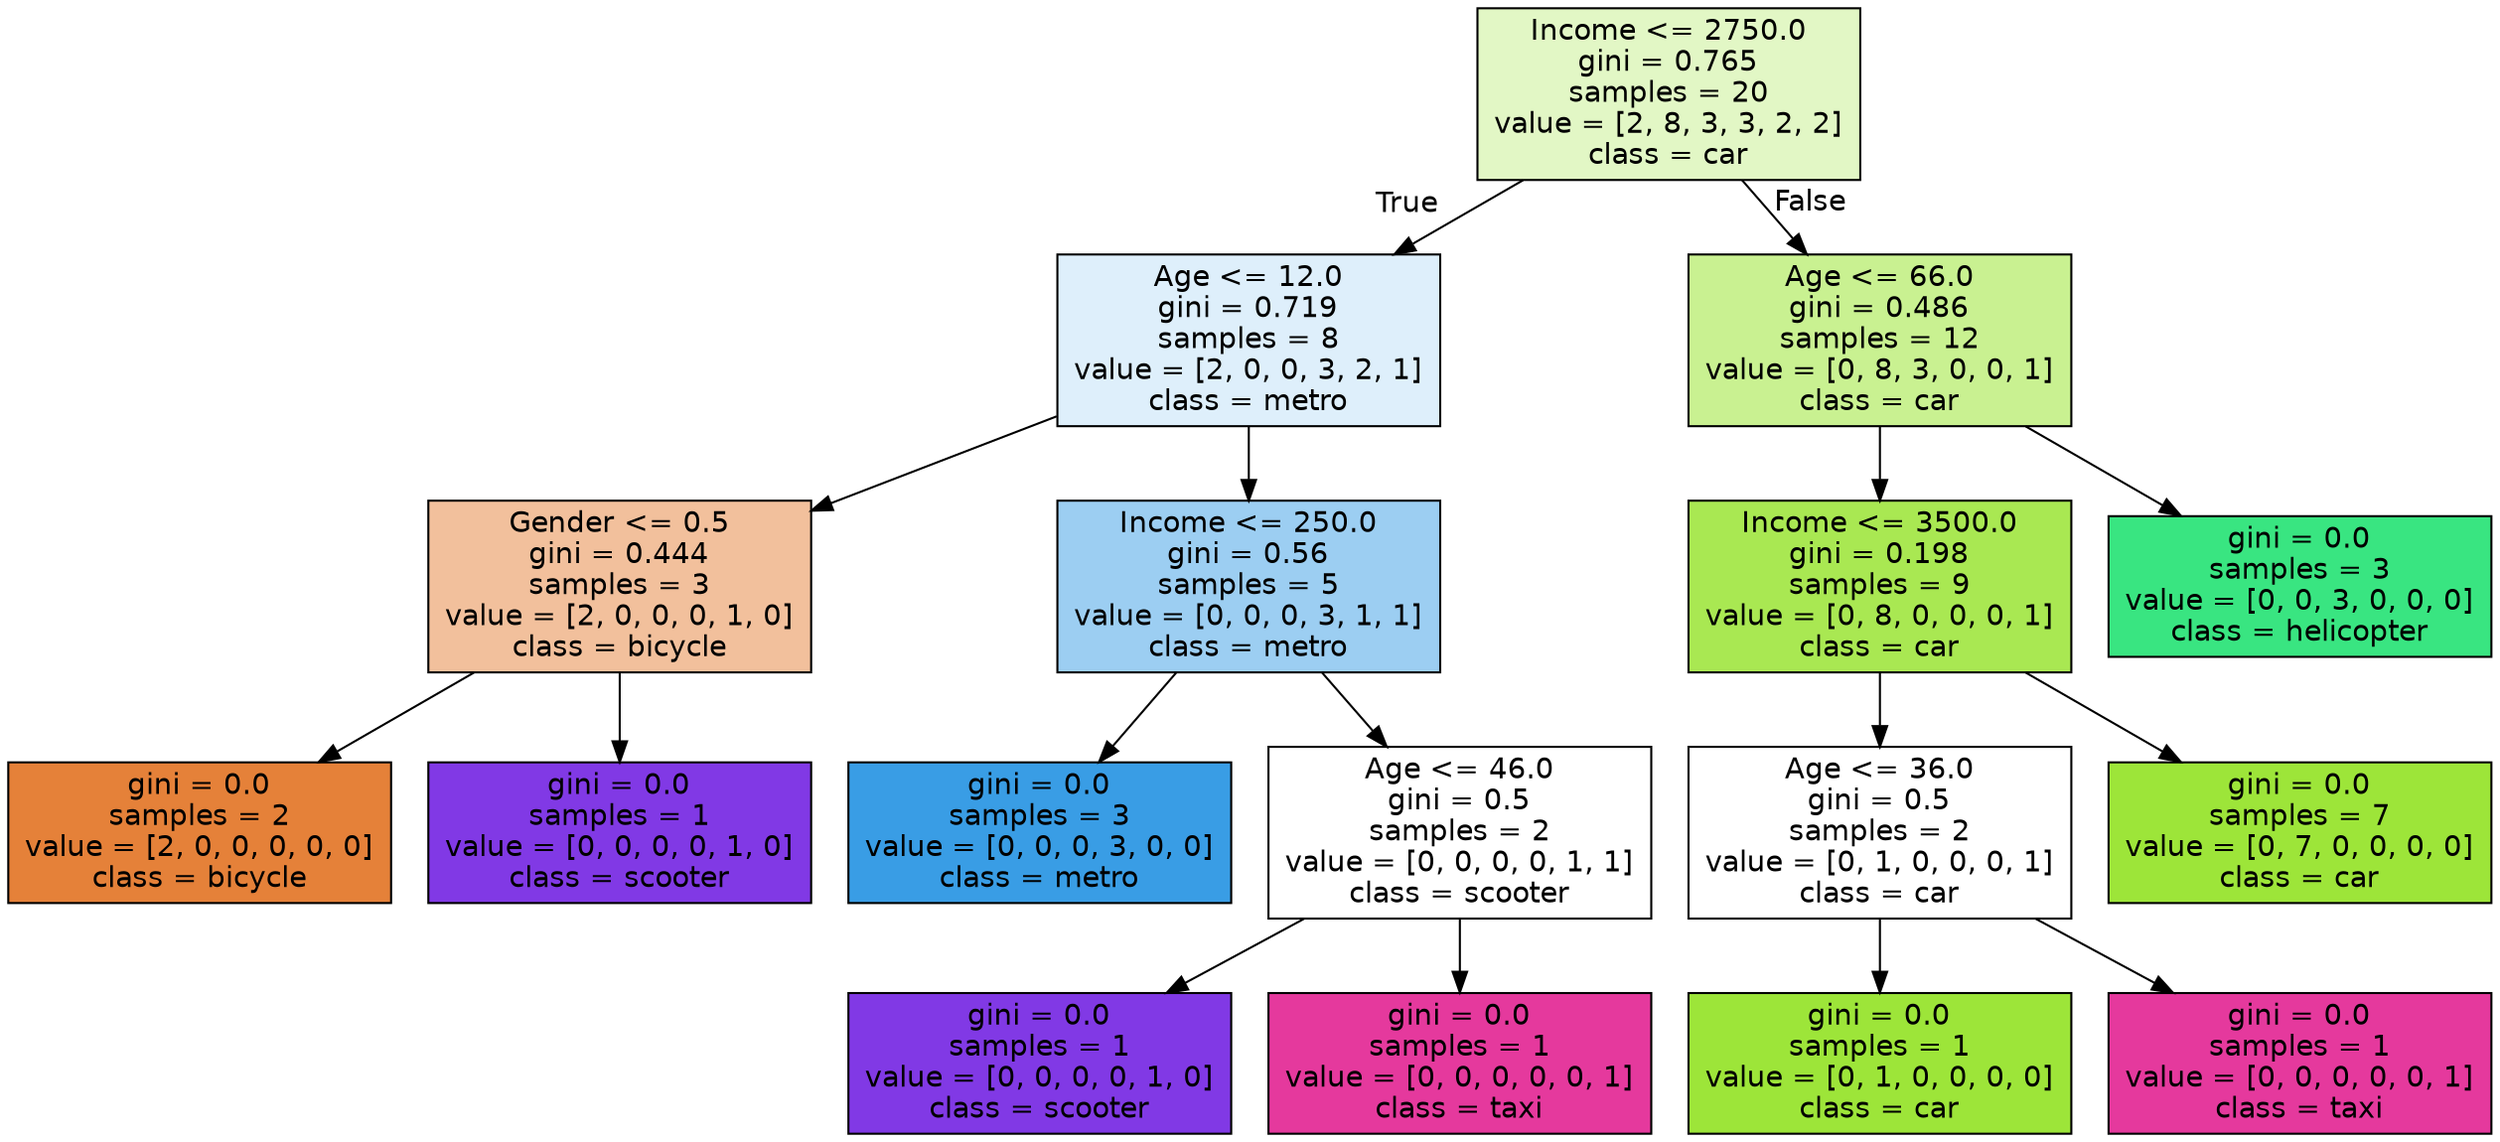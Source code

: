 digraph Tree {
node [shape=box, style="filled", color="black", fontname="helvetica"] ;
edge [fontname="helvetica"] ;
0 [label="Income <= 2750.0\ngini = 0.765\nsamples = 20\nvalue = [2, 8, 3, 3, 2, 2]\nclass = car", fillcolor="#e2f7c5"] ;
1 [label="Age <= 12.0\ngini = 0.719\nsamples = 8\nvalue = [2, 0, 0, 3, 2, 1]\nclass = metro", fillcolor="#deeffb"] ;
0 -> 1 [labeldistance=2.5, labelangle=45, headlabel="True"] ;
2 [label="Gender <= 0.5\ngini = 0.444\nsamples = 3\nvalue = [2, 0, 0, 0, 1, 0]\nclass = bicycle", fillcolor="#f2c09c"] ;
1 -> 2 ;
3 [label="gini = 0.0\nsamples = 2\nvalue = [2, 0, 0, 0, 0, 0]\nclass = bicycle", fillcolor="#e58139"] ;
2 -> 3 ;
4 [label="gini = 0.0\nsamples = 1\nvalue = [0, 0, 0, 0, 1, 0]\nclass = scooter", fillcolor="#8139e5"] ;
2 -> 4 ;
5 [label="Income <= 250.0\ngini = 0.56\nsamples = 5\nvalue = [0, 0, 0, 3, 1, 1]\nclass = metro", fillcolor="#9ccef2"] ;
1 -> 5 ;
6 [label="gini = 0.0\nsamples = 3\nvalue = [0, 0, 0, 3, 0, 0]\nclass = metro", fillcolor="#399de5"] ;
5 -> 6 ;
7 [label="Age <= 46.0\ngini = 0.5\nsamples = 2\nvalue = [0, 0, 0, 0, 1, 1]\nclass = scooter", fillcolor="#ffffff"] ;
5 -> 7 ;
8 [label="gini = 0.0\nsamples = 1\nvalue = [0, 0, 0, 0, 1, 0]\nclass = scooter", fillcolor="#8139e5"] ;
7 -> 8 ;
9 [label="gini = 0.0\nsamples = 1\nvalue = [0, 0, 0, 0, 0, 1]\nclass = taxi", fillcolor="#e5399d"] ;
7 -> 9 ;
10 [label="Age <= 66.0\ngini = 0.486\nsamples = 12\nvalue = [0, 8, 3, 0, 0, 1]\nclass = car", fillcolor="#c9f191"] ;
0 -> 10 [labeldistance=2.5, labelangle=-45, headlabel="False"] ;
11 [label="Income <= 3500.0\ngini = 0.198\nsamples = 9\nvalue = [0, 8, 0, 0, 0, 1]\nclass = car", fillcolor="#a9e852"] ;
10 -> 11 ;
12 [label="Age <= 36.0\ngini = 0.5\nsamples = 2\nvalue = [0, 1, 0, 0, 0, 1]\nclass = car", fillcolor="#ffffff"] ;
11 -> 12 ;
13 [label="gini = 0.0\nsamples = 1\nvalue = [0, 1, 0, 0, 0, 0]\nclass = car", fillcolor="#9de539"] ;
12 -> 13 ;
14 [label="gini = 0.0\nsamples = 1\nvalue = [0, 0, 0, 0, 0, 1]\nclass = taxi", fillcolor="#e5399d"] ;
12 -> 14 ;
15 [label="gini = 0.0\nsamples = 7\nvalue = [0, 7, 0, 0, 0, 0]\nclass = car", fillcolor="#9de539"] ;
11 -> 15 ;
16 [label="gini = 0.0\nsamples = 3\nvalue = [0, 0, 3, 0, 0, 0]\nclass = helicopter", fillcolor="#39e581"] ;
10 -> 16 ;
}